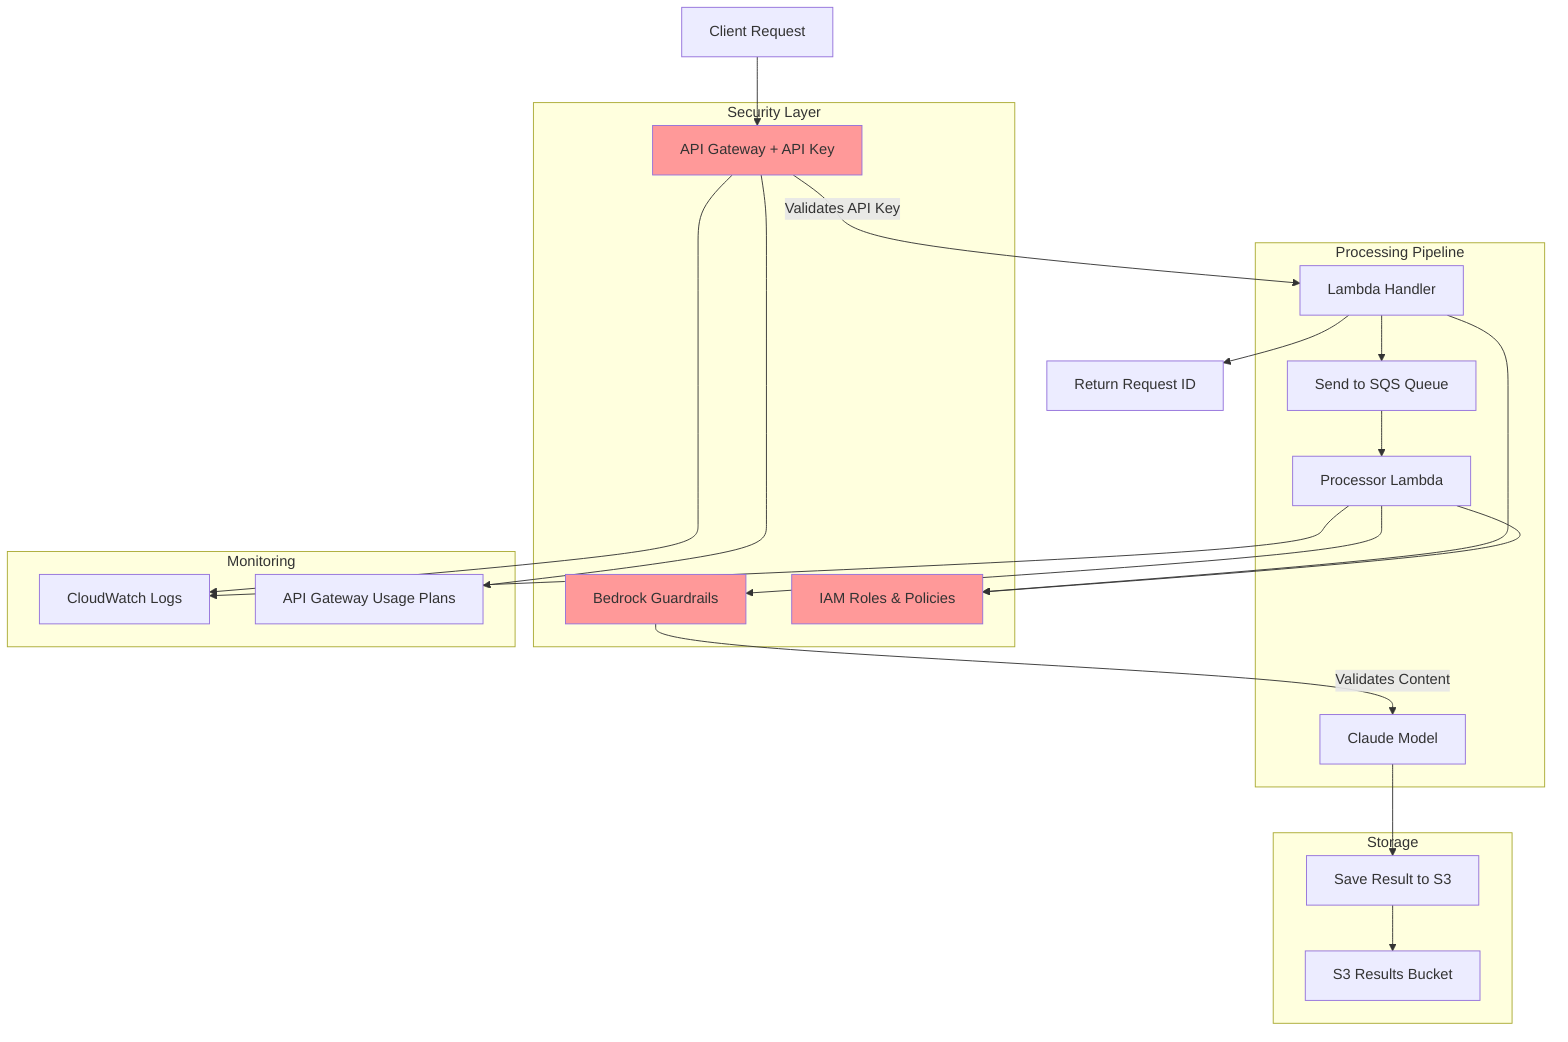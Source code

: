 graph TD
    A[Client Request] --> B[API Gateway + API Key]
    B --> |Validates API Key| C[Lambda Handler]
    C --> D[Return Request ID]
    C --> E[Send to SQS Queue]
    E --> F[Processor Lambda]
    F --> G[Bedrock Guardrails]
    G --> |Validates Content| H[Claude Model]
    H --> I[Save Result to S3]
    
    subgraph "Security Layer"
        B
        G
        J[IAM Roles & Policies]
    end
    
    subgraph "Processing Pipeline"
        C
        E
        F
        H
    end
    
    subgraph "Storage"
        I
        K[S3 Results Bucket]
    end
    
    subgraph "Monitoring"
        L[CloudWatch Logs]
        M[API Gateway Usage Plans]
    end
    
    F --> J
    C --> J
    I --> K
    B --> L
    F --> L
    B --> M
    
    style B fill:#ff9999
    style G fill:#ff9999
    style J fill:#ff9999